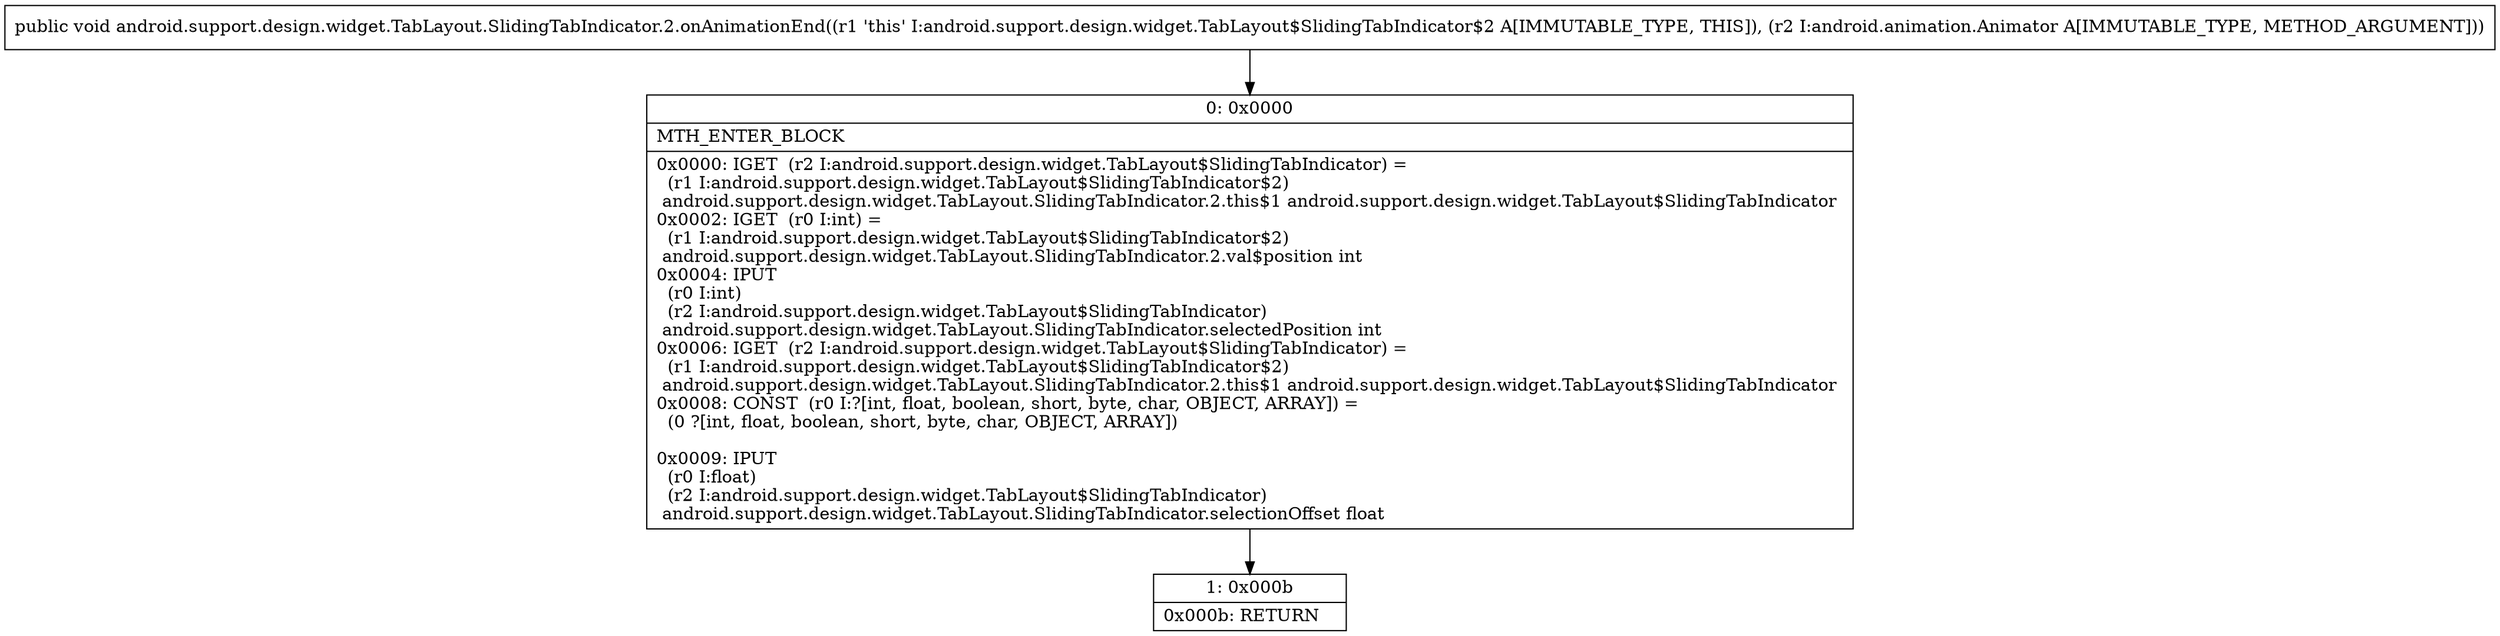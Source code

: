 digraph "CFG forandroid.support.design.widget.TabLayout.SlidingTabIndicator.2.onAnimationEnd(Landroid\/animation\/Animator;)V" {
Node_0 [shape=record,label="{0\:\ 0x0000|MTH_ENTER_BLOCK\l|0x0000: IGET  (r2 I:android.support.design.widget.TabLayout$SlidingTabIndicator) = \l  (r1 I:android.support.design.widget.TabLayout$SlidingTabIndicator$2)\l android.support.design.widget.TabLayout.SlidingTabIndicator.2.this$1 android.support.design.widget.TabLayout$SlidingTabIndicator \l0x0002: IGET  (r0 I:int) = \l  (r1 I:android.support.design.widget.TabLayout$SlidingTabIndicator$2)\l android.support.design.widget.TabLayout.SlidingTabIndicator.2.val$position int \l0x0004: IPUT  \l  (r0 I:int)\l  (r2 I:android.support.design.widget.TabLayout$SlidingTabIndicator)\l android.support.design.widget.TabLayout.SlidingTabIndicator.selectedPosition int \l0x0006: IGET  (r2 I:android.support.design.widget.TabLayout$SlidingTabIndicator) = \l  (r1 I:android.support.design.widget.TabLayout$SlidingTabIndicator$2)\l android.support.design.widget.TabLayout.SlidingTabIndicator.2.this$1 android.support.design.widget.TabLayout$SlidingTabIndicator \l0x0008: CONST  (r0 I:?[int, float, boolean, short, byte, char, OBJECT, ARRAY]) = \l  (0 ?[int, float, boolean, short, byte, char, OBJECT, ARRAY])\l \l0x0009: IPUT  \l  (r0 I:float)\l  (r2 I:android.support.design.widget.TabLayout$SlidingTabIndicator)\l android.support.design.widget.TabLayout.SlidingTabIndicator.selectionOffset float \l}"];
Node_1 [shape=record,label="{1\:\ 0x000b|0x000b: RETURN   \l}"];
MethodNode[shape=record,label="{public void android.support.design.widget.TabLayout.SlidingTabIndicator.2.onAnimationEnd((r1 'this' I:android.support.design.widget.TabLayout$SlidingTabIndicator$2 A[IMMUTABLE_TYPE, THIS]), (r2 I:android.animation.Animator A[IMMUTABLE_TYPE, METHOD_ARGUMENT])) }"];
MethodNode -> Node_0;
Node_0 -> Node_1;
}

